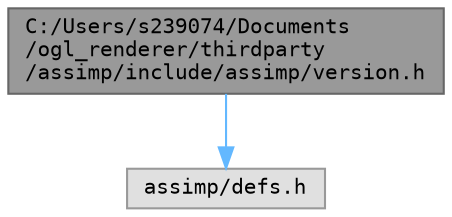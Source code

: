digraph "C:/Users/s239074/Documents/ogl_renderer/thirdparty/assimp/include/assimp/version.h"
{
 // LATEX_PDF_SIZE
  bgcolor="transparent";
  edge [fontname=Terminal,fontsize=10,labelfontname=Helvetica,labelfontsize=10];
  node [fontname=Terminal,fontsize=10,shape=box,height=0.2,width=0.4];
  Node1 [label="C:/Users/s239074/Documents\l/ogl_renderer/thirdparty\l/assimp/include/assimp/version.h",height=0.2,width=0.4,color="gray40", fillcolor="grey60", style="filled", fontcolor="black",tooltip="Functions to query the version of the Assimp runtime, check compile flags, ..."];
  Node1 -> Node2 [color="steelblue1",style="solid"];
  Node2 [label="assimp/defs.h",height=0.2,width=0.4,color="grey60", fillcolor="#E0E0E0", style="filled",tooltip=" "];
}

